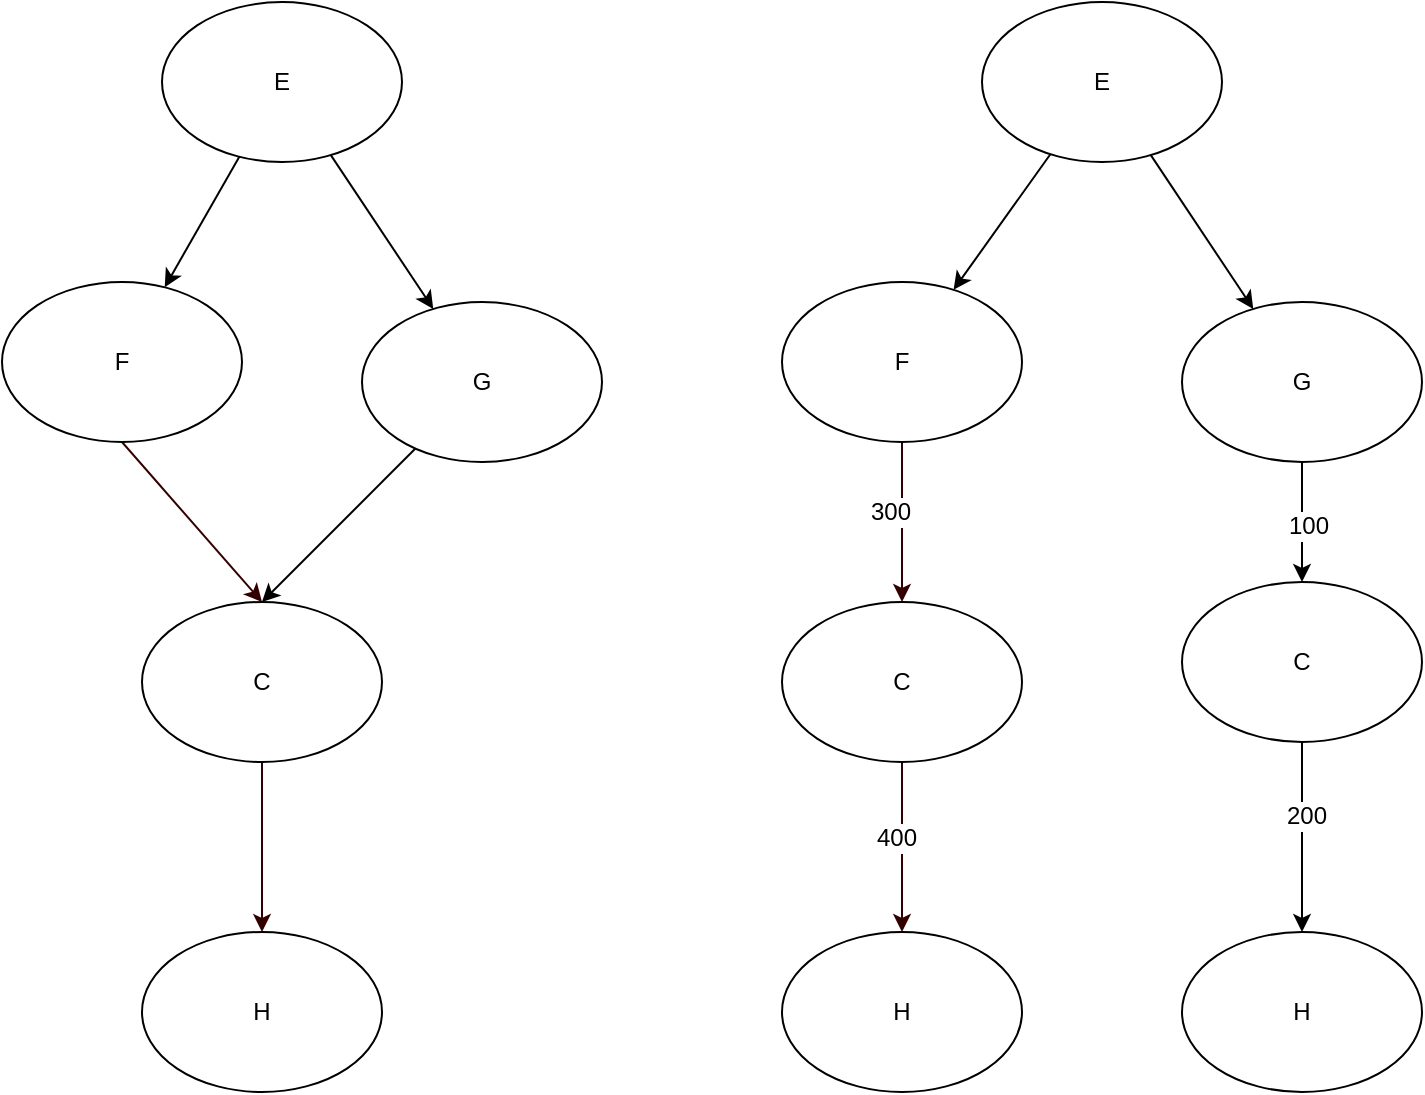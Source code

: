 <mxfile version="24.7.6">
  <diagram name="第 1 页" id="nzlpFGojUWdaGT0KWoRT">
    <mxGraphModel dx="1026" dy="583" grid="1" gridSize="10" guides="1" tooltips="1" connect="1" arrows="1" fold="1" page="1" pageScale="1" pageWidth="827" pageHeight="1169" math="0" shadow="0">
      <root>
        <mxCell id="0" />
        <mxCell id="1" parent="0" />
        <mxCell id="9jkYWgz1kGzl4732qsIJ-11" style="rounded=0;orthogonalLoop=1;jettySize=auto;html=1;strokeColor=#330000;entryX=0.5;entryY=0;entryDx=0;entryDy=0;exitX=0.5;exitY=1;exitDx=0;exitDy=0;" parent="1" source="9jkYWgz1kGzl4732qsIJ-34" target="9jkYWgz1kGzl4732qsIJ-6" edge="1">
          <mxGeometry relative="1" as="geometry">
            <mxPoint x="520" y="470" as="sourcePoint" />
          </mxGeometry>
        </mxCell>
        <mxCell id="9jkYWgz1kGzl4732qsIJ-54" value="400" style="edgeLabel;html=1;align=center;verticalAlign=middle;resizable=0;points=[];dashed=1;strokeColor=default;fontFamily=Helvetica;fontSize=12;fontColor=default;fillColor=none;" parent="9jkYWgz1kGzl4732qsIJ-11" vertex="1" connectable="0">
          <mxGeometry x="-0.121" y="-3" relative="1" as="geometry">
            <mxPoint as="offset" />
          </mxGeometry>
        </mxCell>
        <mxCell id="9jkYWgz1kGzl4732qsIJ-9" style="rounded=0;orthogonalLoop=1;jettySize=auto;html=1;entryX=0.5;entryY=0;entryDx=0;entryDy=0;strokeColor=#330000;exitX=0.5;exitY=1;exitDx=0;exitDy=0;" parent="1" source="9jkYWgz1kGzl4732qsIJ-5" target="9jkYWgz1kGzl4732qsIJ-34" edge="1">
          <mxGeometry relative="1" as="geometry">
            <mxPoint x="640" y="380" as="targetPoint" />
          </mxGeometry>
        </mxCell>
        <mxCell id="9jkYWgz1kGzl4732qsIJ-37" value="300" style="edgeLabel;html=1;align=center;verticalAlign=middle;resizable=0;points=[];dashed=1;strokeColor=default;fontFamily=Helvetica;fontSize=12;fontColor=default;fillColor=none;" parent="9jkYWgz1kGzl4732qsIJ-9" vertex="1" connectable="0">
          <mxGeometry x="-0.141" y="-6" relative="1" as="geometry">
            <mxPoint as="offset" />
          </mxGeometry>
        </mxCell>
        <mxCell id="9jkYWgz1kGzl4732qsIJ-5" value="F" style="ellipse;whiteSpace=wrap;html=1;" parent="1" vertex="1">
          <mxGeometry x="460" y="220" width="120" height="80" as="geometry" />
        </mxCell>
        <mxCell id="9jkYWgz1kGzl4732qsIJ-6" value="H" style="ellipse;whiteSpace=wrap;html=1;" parent="1" vertex="1">
          <mxGeometry x="460" y="545" width="120" height="80" as="geometry" />
        </mxCell>
        <mxCell id="9jkYWgz1kGzl4732qsIJ-28" style="rounded=0;orthogonalLoop=1;jettySize=auto;html=1;fontFamily=Helvetica;fontSize=12;fontColor=default;" parent="1" source="9jkYWgz1kGzl4732qsIJ-25" target="9jkYWgz1kGzl4732qsIJ-35" edge="1">
          <mxGeometry relative="1" as="geometry">
            <mxPoint x="640" y="380" as="targetPoint" />
          </mxGeometry>
        </mxCell>
        <mxCell id="9jkYWgz1kGzl4732qsIJ-31" value="100" style="edgeLabel;html=1;align=center;verticalAlign=middle;resizable=0;points=[];dashed=1;strokeColor=default;fontFamily=Helvetica;fontSize=12;fontColor=default;fillColor=none;" parent="9jkYWgz1kGzl4732qsIJ-28" vertex="1" connectable="0">
          <mxGeometry x="0.067" y="3" relative="1" as="geometry">
            <mxPoint as="offset" />
          </mxGeometry>
        </mxCell>
        <mxCell id="9jkYWgz1kGzl4732qsIJ-25" value="G" style="ellipse;whiteSpace=wrap;html=1;" parent="1" vertex="1">
          <mxGeometry x="660" y="230" width="120" height="80" as="geometry" />
        </mxCell>
        <mxCell id="9jkYWgz1kGzl4732qsIJ-29" style="rounded=0;orthogonalLoop=1;jettySize=auto;html=1;fontFamily=Helvetica;fontSize=12;fontColor=default;" parent="1" source="9jkYWgz1kGzl4732qsIJ-26" target="9jkYWgz1kGzl4732qsIJ-5" edge="1">
          <mxGeometry relative="1" as="geometry" />
        </mxCell>
        <mxCell id="9jkYWgz1kGzl4732qsIJ-33" value="" style="edgeLabel;html=1;align=center;verticalAlign=middle;resizable=0;points=[];dashed=1;strokeColor=default;fontFamily=Helvetica;fontSize=12;fontColor=default;fillColor=none;" parent="9jkYWgz1kGzl4732qsIJ-29" vertex="1" connectable="0">
          <mxGeometry x="0.086" y="-1" relative="1" as="geometry">
            <mxPoint as="offset" />
          </mxGeometry>
        </mxCell>
        <mxCell id="9jkYWgz1kGzl4732qsIJ-30" style="rounded=0;orthogonalLoop=1;jettySize=auto;html=1;fontFamily=Helvetica;fontSize=12;fontColor=default;" parent="1" source="9jkYWgz1kGzl4732qsIJ-26" target="9jkYWgz1kGzl4732qsIJ-25" edge="1">
          <mxGeometry relative="1" as="geometry" />
        </mxCell>
        <mxCell id="9jkYWgz1kGzl4732qsIJ-26" value="E" style="ellipse;whiteSpace=wrap;html=1;" parent="1" vertex="1">
          <mxGeometry x="560" y="80" width="120" height="80" as="geometry" />
        </mxCell>
        <mxCell id="9jkYWgz1kGzl4732qsIJ-34" value="C" style="ellipse;whiteSpace=wrap;html=1;" parent="1" vertex="1">
          <mxGeometry x="460" y="380" width="120" height="80" as="geometry" />
        </mxCell>
        <mxCell id="9jkYWgz1kGzl4732qsIJ-36" style="rounded=0;orthogonalLoop=1;jettySize=auto;html=1;entryX=0.5;entryY=0;entryDx=0;entryDy=0;fontFamily=Helvetica;fontSize=12;fontColor=default;" parent="1" source="9jkYWgz1kGzl4732qsIJ-35" target="qcPOLJ2ClPIFkFRy8tdi-1" edge="1">
          <mxGeometry relative="1" as="geometry" />
        </mxCell>
        <mxCell id="9jkYWgz1kGzl4732qsIJ-55" value="200" style="edgeLabel;html=1;align=center;verticalAlign=middle;resizable=0;points=[];dashed=1;strokeColor=default;fontFamily=Helvetica;fontSize=12;fontColor=default;fillColor=none;" parent="9jkYWgz1kGzl4732qsIJ-36" vertex="1" connectable="0">
          <mxGeometry x="-0.227" y="2" relative="1" as="geometry">
            <mxPoint as="offset" />
          </mxGeometry>
        </mxCell>
        <mxCell id="9jkYWgz1kGzl4732qsIJ-35" value="C" style="ellipse;whiteSpace=wrap;html=1;" parent="1" vertex="1">
          <mxGeometry x="660" y="370" width="120" height="80" as="geometry" />
        </mxCell>
        <mxCell id="9jkYWgz1kGzl4732qsIJ-38" style="rounded=0;orthogonalLoop=1;jettySize=auto;html=1;exitX=0.5;exitY=1;exitDx=0;exitDy=0;strokeColor=#330000;entryX=0.5;entryY=0;entryDx=0;entryDy=0;" parent="1" source="9jkYWgz1kGzl4732qsIJ-50" target="9jkYWgz1kGzl4732qsIJ-42" edge="1">
          <mxGeometry relative="1" as="geometry">
            <mxPoint x="230" y="460" as="sourcePoint" />
          </mxGeometry>
        </mxCell>
        <mxCell id="9jkYWgz1kGzl4732qsIJ-53" value="" style="edgeLabel;html=1;align=center;verticalAlign=middle;resizable=0;points=[];dashed=1;strokeColor=default;fontFamily=Helvetica;fontSize=12;fontColor=default;fillColor=none;" parent="9jkYWgz1kGzl4732qsIJ-38" vertex="1" connectable="0">
          <mxGeometry x="-0.28" y="2" relative="1" as="geometry">
            <mxPoint as="offset" />
          </mxGeometry>
        </mxCell>
        <mxCell id="9jkYWgz1kGzl4732qsIJ-39" style="rounded=0;orthogonalLoop=1;jettySize=auto;html=1;entryX=0.5;entryY=0;entryDx=0;entryDy=0;strokeColor=#330000;exitX=0.5;exitY=1;exitDx=0;exitDy=0;" parent="1" source="9jkYWgz1kGzl4732qsIJ-41" target="9jkYWgz1kGzl4732qsIJ-50" edge="1">
          <mxGeometry relative="1" as="geometry">
            <mxPoint x="230" y="380" as="targetPoint" />
          </mxGeometry>
        </mxCell>
        <mxCell id="9jkYWgz1kGzl4732qsIJ-40" value="" style="edgeLabel;html=1;align=center;verticalAlign=middle;resizable=0;points=[];dashed=1;strokeColor=default;fontFamily=Helvetica;fontSize=12;fontColor=default;fillColor=none;" parent="9jkYWgz1kGzl4732qsIJ-39" vertex="1" connectable="0">
          <mxGeometry x="-0.141" y="-6" relative="1" as="geometry">
            <mxPoint as="offset" />
          </mxGeometry>
        </mxCell>
        <mxCell id="9jkYWgz1kGzl4732qsIJ-41" value="F" style="ellipse;whiteSpace=wrap;html=1;" parent="1" vertex="1">
          <mxGeometry x="70" y="220" width="120" height="80" as="geometry" />
        </mxCell>
        <mxCell id="9jkYWgz1kGzl4732qsIJ-42" value="H" style="ellipse;whiteSpace=wrap;html=1;" parent="1" vertex="1">
          <mxGeometry x="140" y="545" width="120" height="80" as="geometry" />
        </mxCell>
        <mxCell id="9jkYWgz1kGzl4732qsIJ-43" style="rounded=0;orthogonalLoop=1;jettySize=auto;html=1;fontFamily=Helvetica;fontSize=12;fontColor=default;" parent="1" source="9jkYWgz1kGzl4732qsIJ-45" edge="1">
          <mxGeometry relative="1" as="geometry">
            <mxPoint x="200" y="380" as="targetPoint" />
          </mxGeometry>
        </mxCell>
        <mxCell id="9jkYWgz1kGzl4732qsIJ-44" value="" style="edgeLabel;html=1;align=center;verticalAlign=middle;resizable=0;points=[];dashed=1;strokeColor=default;fontFamily=Helvetica;fontSize=12;fontColor=default;fillColor=none;" parent="9jkYWgz1kGzl4732qsIJ-43" vertex="1" connectable="0">
          <mxGeometry x="0.067" y="3" relative="1" as="geometry">
            <mxPoint as="offset" />
          </mxGeometry>
        </mxCell>
        <mxCell id="9jkYWgz1kGzl4732qsIJ-45" value="G" style="ellipse;whiteSpace=wrap;html=1;" parent="1" vertex="1">
          <mxGeometry x="250" y="230" width="120" height="80" as="geometry" />
        </mxCell>
        <mxCell id="9jkYWgz1kGzl4732qsIJ-46" style="rounded=0;orthogonalLoop=1;jettySize=auto;html=1;fontFamily=Helvetica;fontSize=12;fontColor=default;" parent="1" source="9jkYWgz1kGzl4732qsIJ-49" target="9jkYWgz1kGzl4732qsIJ-41" edge="1">
          <mxGeometry relative="1" as="geometry" />
        </mxCell>
        <mxCell id="9jkYWgz1kGzl4732qsIJ-47" value="" style="edgeLabel;html=1;align=center;verticalAlign=middle;resizable=0;points=[];dashed=1;strokeColor=default;fontFamily=Helvetica;fontSize=12;fontColor=default;fillColor=none;" parent="9jkYWgz1kGzl4732qsIJ-46" vertex="1" connectable="0">
          <mxGeometry x="0.086" y="-1" relative="1" as="geometry">
            <mxPoint as="offset" />
          </mxGeometry>
        </mxCell>
        <mxCell id="9jkYWgz1kGzl4732qsIJ-48" style="rounded=0;orthogonalLoop=1;jettySize=auto;html=1;fontFamily=Helvetica;fontSize=12;fontColor=default;" parent="1" source="9jkYWgz1kGzl4732qsIJ-49" target="9jkYWgz1kGzl4732qsIJ-45" edge="1">
          <mxGeometry relative="1" as="geometry" />
        </mxCell>
        <mxCell id="9jkYWgz1kGzl4732qsIJ-49" value="E" style="ellipse;whiteSpace=wrap;html=1;" parent="1" vertex="1">
          <mxGeometry x="150" y="80" width="120" height="80" as="geometry" />
        </mxCell>
        <mxCell id="9jkYWgz1kGzl4732qsIJ-50" value="C" style="ellipse;whiteSpace=wrap;html=1;" parent="1" vertex="1">
          <mxGeometry x="140" y="380" width="120" height="80" as="geometry" />
        </mxCell>
        <mxCell id="qcPOLJ2ClPIFkFRy8tdi-1" value="H" style="ellipse;whiteSpace=wrap;html=1;" vertex="1" parent="1">
          <mxGeometry x="660" y="545" width="120" height="80" as="geometry" />
        </mxCell>
      </root>
    </mxGraphModel>
  </diagram>
</mxfile>
